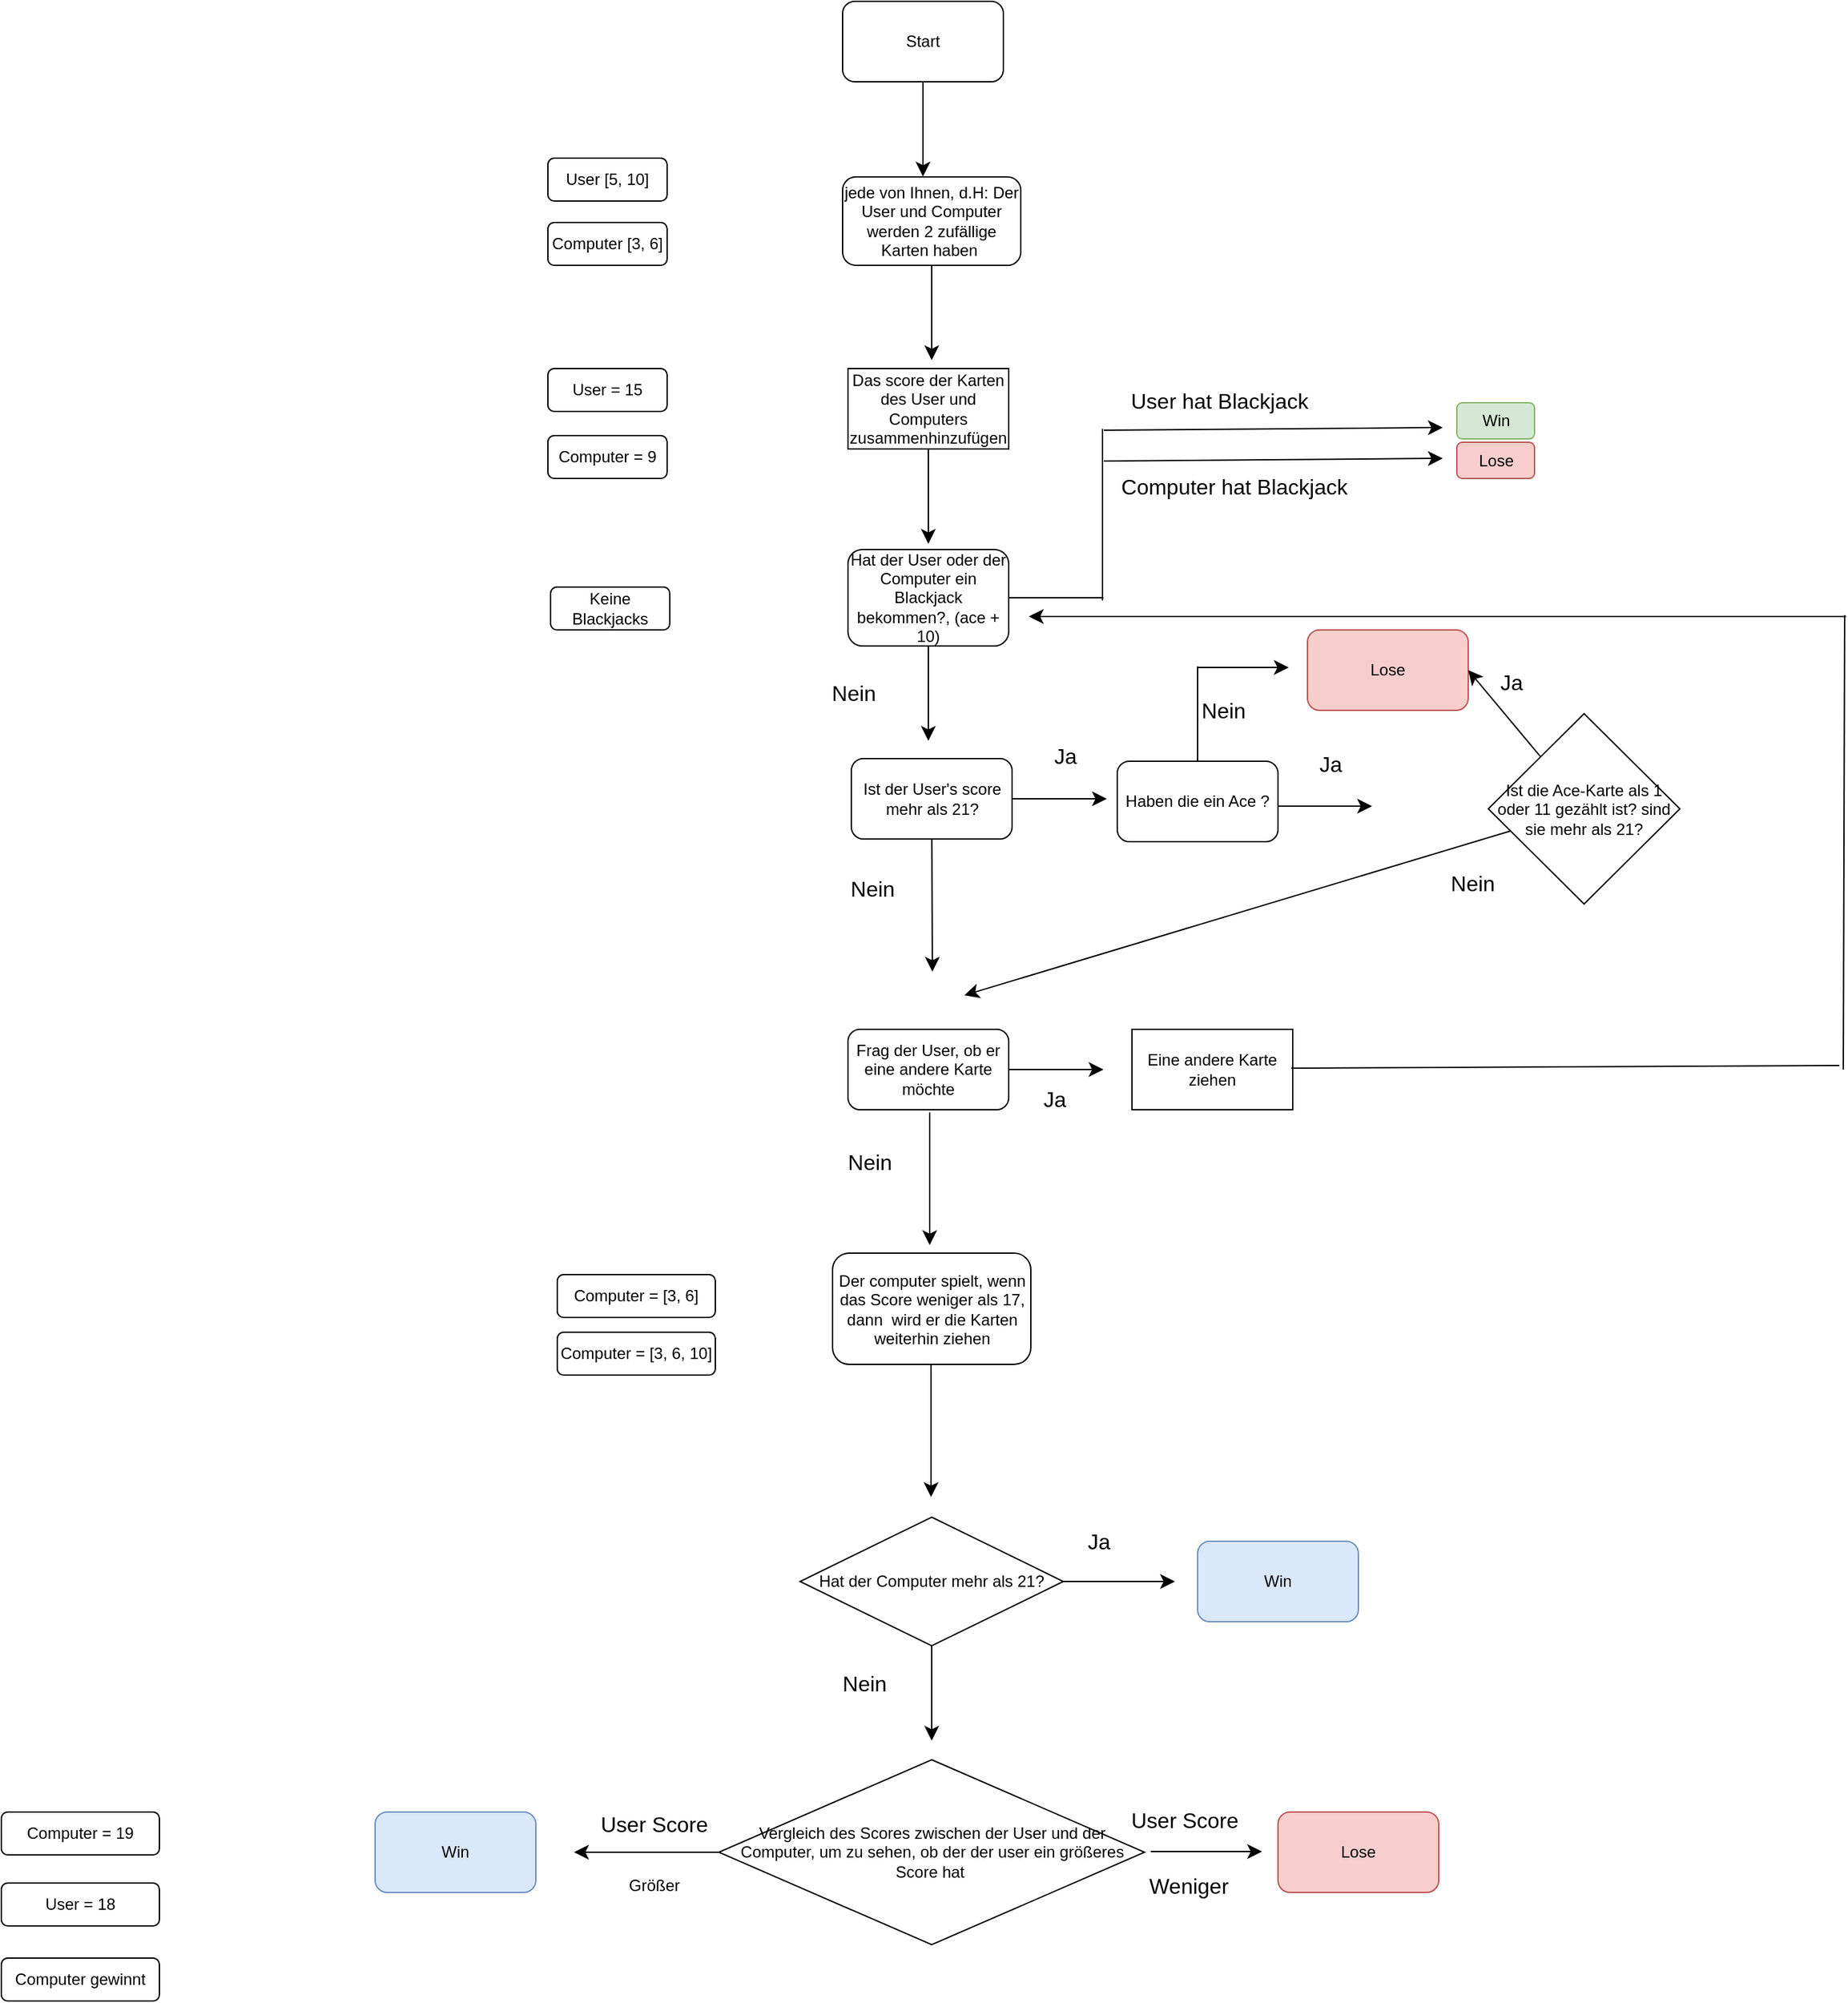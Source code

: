 <mxfile version="26.1.0">
  <diagram name="Page-1" id="Pc0-hSVPARN-tbrJhmjw">
    <mxGraphModel dx="1770" dy="666" grid="0" gridSize="10" guides="1" tooltips="1" connect="1" arrows="1" fold="1" page="0" pageScale="1" pageWidth="850" pageHeight="1100" math="0" shadow="0">
      <root>
        <mxCell id="0" />
        <mxCell id="1" parent="0" />
        <mxCell id="s6oJLZu87hD4V02v2IDZ-3" value="Start" style="rounded=1;whiteSpace=wrap;html=1;" vertex="1" parent="1">
          <mxGeometry y="1" width="120" height="60" as="geometry" />
        </mxCell>
        <mxCell id="s6oJLZu87hD4V02v2IDZ-4" value="" style="endArrow=classic;html=1;rounded=0;fontSize=12;startSize=8;endSize=8;curved=1;" edge="1" parent="1" source="s6oJLZu87hD4V02v2IDZ-3">
          <mxGeometry width="50" height="50" relative="1" as="geometry">
            <mxPoint x="60" y="111" as="sourcePoint" />
            <mxPoint x="60" y="131.711" as="targetPoint" />
          </mxGeometry>
        </mxCell>
        <mxCell id="s6oJLZu87hD4V02v2IDZ-5" value="jede von Ihnen, d.H: Der User und Computer werden 2 zufällige Karten haben&amp;nbsp;" style="rounded=1;whiteSpace=wrap;html=1;" vertex="1" parent="1">
          <mxGeometry y="132" width="133" height="66" as="geometry" />
        </mxCell>
        <mxCell id="s6oJLZu87hD4V02v2IDZ-6" value="User [5, 10]" style="rounded=1;whiteSpace=wrap;html=1;" vertex="1" parent="1">
          <mxGeometry x="-220" y="118" width="89" height="32" as="geometry" />
        </mxCell>
        <mxCell id="s6oJLZu87hD4V02v2IDZ-7" value="Computer [3, 6]" style="rounded=1;whiteSpace=wrap;html=1;" vertex="1" parent="1">
          <mxGeometry x="-220" y="166" width="89" height="32" as="geometry" />
        </mxCell>
        <mxCell id="s6oJLZu87hD4V02v2IDZ-8" value="" style="endArrow=classic;html=1;rounded=0;fontSize=12;startSize=8;endSize=8;curved=1;" edge="1" parent="1" source="s6oJLZu87hD4V02v2IDZ-5">
          <mxGeometry width="50" height="50" relative="1" as="geometry">
            <mxPoint x="66.5" y="248" as="sourcePoint" />
            <mxPoint x="66.5" y="268.711" as="targetPoint" />
          </mxGeometry>
        </mxCell>
        <mxCell id="s6oJLZu87hD4V02v2IDZ-9" value="Das score der Karten des User und Computers zusammenhinzufügen" style="rounded=0;whiteSpace=wrap;html=1;" vertex="1" parent="1">
          <mxGeometry x="4" y="275" width="120" height="60" as="geometry" />
        </mxCell>
        <mxCell id="s6oJLZu87hD4V02v2IDZ-10" value="User = 15" style="rounded=1;whiteSpace=wrap;html=1;" vertex="1" parent="1">
          <mxGeometry x="-220" y="275" width="89" height="32" as="geometry" />
        </mxCell>
        <mxCell id="s6oJLZu87hD4V02v2IDZ-11" value="Computer = 9" style="rounded=1;whiteSpace=wrap;html=1;" vertex="1" parent="1">
          <mxGeometry x="-220" y="325" width="89" height="32" as="geometry" />
        </mxCell>
        <mxCell id="s6oJLZu87hD4V02v2IDZ-12" value="" style="endArrow=classic;html=1;rounded=0;fontSize=12;startSize=8;endSize=8;curved=1;" edge="1" parent="1" source="s6oJLZu87hD4V02v2IDZ-9">
          <mxGeometry width="50" height="50" relative="1" as="geometry">
            <mxPoint x="64" y="385" as="sourcePoint" />
            <mxPoint x="64" y="405.711" as="targetPoint" />
          </mxGeometry>
        </mxCell>
        <mxCell id="s6oJLZu87hD4V02v2IDZ-13" value="Hat der User oder der Computer ein Blackjack bekommen?, (ace + 10)" style="rounded=1;whiteSpace=wrap;html=1;" vertex="1" parent="1">
          <mxGeometry x="4" y="410" width="120" height="72" as="geometry" />
        </mxCell>
        <mxCell id="s6oJLZu87hD4V02v2IDZ-14" value="Keine Blackjacks" style="rounded=1;whiteSpace=wrap;html=1;" vertex="1" parent="1">
          <mxGeometry x="-218" y="438" width="89" height="32" as="geometry" />
        </mxCell>
        <mxCell id="s6oJLZu87hD4V02v2IDZ-15" value="" style="endArrow=classic;html=1;rounded=0;fontSize=12;startSize=8;endSize=8;curved=1;" edge="1" parent="1" source="s6oJLZu87hD4V02v2IDZ-13">
          <mxGeometry width="50" height="50" relative="1" as="geometry">
            <mxPoint x="64" y="532" as="sourcePoint" />
            <mxPoint x="64" y="552.711" as="targetPoint" />
          </mxGeometry>
        </mxCell>
        <mxCell id="s6oJLZu87hD4V02v2IDZ-16" value="Nein" style="text;html=1;align=center;verticalAlign=middle;resizable=0;points=[];autosize=1;strokeColor=none;fillColor=none;fontSize=16;" vertex="1" parent="1">
          <mxGeometry x="-17.5" y="501.5" width="51" height="31" as="geometry" />
        </mxCell>
        <mxCell id="s6oJLZu87hD4V02v2IDZ-17" value="Ist der User&#39;s score mehr als 21?" style="rounded=1;whiteSpace=wrap;html=1;" vertex="1" parent="1">
          <mxGeometry x="6.5" y="566" width="120" height="60" as="geometry" />
        </mxCell>
        <mxCell id="s6oJLZu87hD4V02v2IDZ-18" value="" style="endArrow=classic;html=1;rounded=0;fontSize=12;startSize=8;endSize=8;curved=1;" edge="1" parent="1" source="s6oJLZu87hD4V02v2IDZ-17">
          <mxGeometry width="50" height="50" relative="1" as="geometry">
            <mxPoint x="126.5" y="646" as="sourcePoint" />
            <mxPoint x="197.211" y="596" as="targetPoint" />
          </mxGeometry>
        </mxCell>
        <mxCell id="s6oJLZu87hD4V02v2IDZ-19" value="Ja" style="text;html=1;align=center;verticalAlign=middle;resizable=0;points=[];autosize=1;strokeColor=none;fillColor=none;fontSize=16;" vertex="1" parent="1">
          <mxGeometry x="148.5" y="548.5" width="35" height="31" as="geometry" />
        </mxCell>
        <mxCell id="s6oJLZu87hD4V02v2IDZ-20" value="Haben die ein Ace ?" style="rounded=1;whiteSpace=wrap;html=1;" vertex="1" parent="1">
          <mxGeometry x="205" y="568" width="120" height="60" as="geometry" />
        </mxCell>
        <mxCell id="s6oJLZu87hD4V02v2IDZ-22" value="Nein" style="text;html=1;align=center;verticalAlign=middle;resizable=0;points=[];autosize=1;strokeColor=none;fillColor=none;fontSize=16;" vertex="1" parent="1">
          <mxGeometry x="258.5" y="514.5" width="51" height="31" as="geometry" />
        </mxCell>
        <mxCell id="s6oJLZu87hD4V02v2IDZ-23" value="" style="endArrow=none;html=1;rounded=0;fontSize=12;startSize=8;endSize=8;curved=1;" edge="1" parent="1" source="s6oJLZu87hD4V02v2IDZ-20">
          <mxGeometry width="50" height="50" relative="1" as="geometry">
            <mxPoint x="265" y="547.289" as="sourcePoint" />
            <mxPoint x="265" y="497.289" as="targetPoint" />
          </mxGeometry>
        </mxCell>
        <mxCell id="s6oJLZu87hD4V02v2IDZ-24" value="" style="endArrow=classic;html=1;rounded=0;fontSize=12;startSize=8;endSize=8;curved=1;" edge="1" parent="1">
          <mxGeometry width="50" height="50" relative="1" as="geometry">
            <mxPoint x="265" y="498" as="sourcePoint" />
            <mxPoint x="333" y="498" as="targetPoint" />
          </mxGeometry>
        </mxCell>
        <mxCell id="s6oJLZu87hD4V02v2IDZ-25" value="Lose" style="rounded=1;whiteSpace=wrap;html=1;fillColor=#f8cecc;strokeColor=#b85450;" vertex="1" parent="1">
          <mxGeometry x="347" y="470" width="120" height="60" as="geometry" />
        </mxCell>
        <mxCell id="s6oJLZu87hD4V02v2IDZ-26" value="" style="endArrow=classic;html=1;rounded=0;fontSize=12;startSize=8;endSize=8;curved=1;" edge="1" parent="1">
          <mxGeometry width="50" height="50" relative="1" as="geometry">
            <mxPoint x="325" y="601.5" as="sourcePoint" />
            <mxPoint x="395.211" y="601.5" as="targetPoint" />
          </mxGeometry>
        </mxCell>
        <mxCell id="s6oJLZu87hD4V02v2IDZ-27" value="Ja" style="text;html=1;align=center;verticalAlign=middle;resizable=0;points=[];autosize=1;strokeColor=none;fillColor=none;fontSize=16;" vertex="1" parent="1">
          <mxGeometry x="346.5" y="554" width="35" height="31" as="geometry" />
        </mxCell>
        <mxCell id="s6oJLZu87hD4V02v2IDZ-31" style="edgeStyle=none;curved=1;rounded=0;orthogonalLoop=1;jettySize=auto;html=1;entryX=1;entryY=0.5;entryDx=0;entryDy=0;fontSize=12;startSize=8;endSize=8;" edge="1" parent="1" source="s6oJLZu87hD4V02v2IDZ-29" target="s6oJLZu87hD4V02v2IDZ-25">
          <mxGeometry relative="1" as="geometry" />
        </mxCell>
        <mxCell id="s6oJLZu87hD4V02v2IDZ-36" style="edgeStyle=none;curved=1;rounded=0;orthogonalLoop=1;jettySize=auto;html=1;fontSize=12;startSize=8;endSize=8;" edge="1" parent="1" source="s6oJLZu87hD4V02v2IDZ-29">
          <mxGeometry relative="1" as="geometry">
            <mxPoint x="90.952" y="742.571" as="targetPoint" />
          </mxGeometry>
        </mxCell>
        <mxCell id="s6oJLZu87hD4V02v2IDZ-29" value="Ist die Ace-Karte als 1 oder 11 gezählt ist? sind sie mehr als 21?" style="rhombus;whiteSpace=wrap;html=1;" vertex="1" parent="1">
          <mxGeometry x="482" y="532.5" width="143" height="142" as="geometry" />
        </mxCell>
        <mxCell id="s6oJLZu87hD4V02v2IDZ-32" value="Ja" style="text;html=1;align=center;verticalAlign=middle;resizable=0;points=[];autosize=1;strokeColor=none;fillColor=none;fontSize=16;" vertex="1" parent="1">
          <mxGeometry x="481.5" y="493.5" width="35" height="31" as="geometry" />
        </mxCell>
        <mxCell id="s6oJLZu87hD4V02v2IDZ-34" value="Nein" style="text;html=1;align=center;verticalAlign=middle;resizable=0;points=[];autosize=1;strokeColor=none;fillColor=none;fontSize=16;" vertex="1" parent="1">
          <mxGeometry x="-4" y="647" width="51" height="31" as="geometry" />
        </mxCell>
        <mxCell id="s6oJLZu87hD4V02v2IDZ-35" value="Nein" style="text;html=1;align=center;verticalAlign=middle;resizable=0;points=[];autosize=1;strokeColor=none;fillColor=none;fontSize=16;" vertex="1" parent="1">
          <mxGeometry x="444" y="643.5" width="51" height="31" as="geometry" />
        </mxCell>
        <mxCell id="s6oJLZu87hD4V02v2IDZ-37" value="" style="endArrow=classic;html=1;rounded=0;fontSize=12;startSize=8;endSize=8;curved=1;" edge="1" parent="1" source="s6oJLZu87hD4V02v2IDZ-17">
          <mxGeometry width="50" height="50" relative="1" as="geometry">
            <mxPoint x="66.5" y="676" as="sourcePoint" />
            <mxPoint x="67" y="725" as="targetPoint" />
          </mxGeometry>
        </mxCell>
        <mxCell id="s6oJLZu87hD4V02v2IDZ-38" value="Frag der User, ob er eine andere Karte möchte" style="rounded=1;whiteSpace=wrap;html=1;" vertex="1" parent="1">
          <mxGeometry x="4" y="768" width="120" height="60" as="geometry" />
        </mxCell>
        <mxCell id="s6oJLZu87hD4V02v2IDZ-41" value="Nein" style="text;html=1;align=center;verticalAlign=middle;resizable=0;points=[];autosize=1;strokeColor=none;fillColor=none;fontSize=16;" vertex="1" parent="1">
          <mxGeometry x="-6" y="851" width="51" height="31" as="geometry" />
        </mxCell>
        <mxCell id="s6oJLZu87hD4V02v2IDZ-42" value="" style="endArrow=classic;html=1;rounded=0;fontSize=12;startSize=8;endSize=8;curved=1;" edge="1" parent="1">
          <mxGeometry width="50" height="50" relative="1" as="geometry">
            <mxPoint x="65" y="830" as="sourcePoint" />
            <mxPoint x="65" y="929" as="targetPoint" />
          </mxGeometry>
        </mxCell>
        <mxCell id="s6oJLZu87hD4V02v2IDZ-43" value="Der computer spielt, wenn das Score weniger als 17, dann&amp;nbsp; wird er die Karten weiterhin ziehen" style="rounded=1;whiteSpace=wrap;html=1;" vertex="1" parent="1">
          <mxGeometry x="-7.5" y="935" width="148" height="83" as="geometry" />
        </mxCell>
        <mxCell id="s6oJLZu87hD4V02v2IDZ-44" value="Computer = [3, 6]" style="rounded=1;whiteSpace=wrap;html=1;" vertex="1" parent="1">
          <mxGeometry x="-213" y="951" width="118" height="32" as="geometry" />
        </mxCell>
        <mxCell id="s6oJLZu87hD4V02v2IDZ-45" value="Computer = [3, 6, 10]" style="rounded=1;whiteSpace=wrap;html=1;" vertex="1" parent="1">
          <mxGeometry x="-213" y="994" width="118" height="32" as="geometry" />
        </mxCell>
        <mxCell id="s6oJLZu87hD4V02v2IDZ-46" value="" style="endArrow=classic;html=1;rounded=0;fontSize=12;startSize=8;endSize=8;curved=1;" edge="1" parent="1">
          <mxGeometry width="50" height="50" relative="1" as="geometry">
            <mxPoint x="66.02" y="1018" as="sourcePoint" />
            <mxPoint x="66.02" y="1117" as="targetPoint" />
          </mxGeometry>
        </mxCell>
        <mxCell id="s6oJLZu87hD4V02v2IDZ-48" style="edgeStyle=none;curved=1;rounded=0;orthogonalLoop=1;jettySize=auto;html=1;fontSize=12;startSize=8;endSize=8;" edge="1" parent="1" source="s6oJLZu87hD4V02v2IDZ-47">
          <mxGeometry relative="1" as="geometry">
            <mxPoint x="248.095" y="1180" as="targetPoint" />
          </mxGeometry>
        </mxCell>
        <mxCell id="s6oJLZu87hD4V02v2IDZ-47" value="Hat der Computer mehr als 21?" style="rhombus;whiteSpace=wrap;html=1;" vertex="1" parent="1">
          <mxGeometry x="-31.75" y="1132" width="196.5" height="96" as="geometry" />
        </mxCell>
        <mxCell id="s6oJLZu87hD4V02v2IDZ-49" value="Win" style="rounded=1;whiteSpace=wrap;html=1;fillColor=#dae8fc;strokeColor=#6c8ebf;" vertex="1" parent="1">
          <mxGeometry x="265" y="1150" width="120" height="60" as="geometry" />
        </mxCell>
        <mxCell id="s6oJLZu87hD4V02v2IDZ-50" value="" style="endArrow=classic;html=1;rounded=0;fontSize=12;startSize=8;endSize=8;curved=1;" edge="1" parent="1" source="s6oJLZu87hD4V02v2IDZ-47">
          <mxGeometry width="50" height="50" relative="1" as="geometry">
            <mxPoint x="66.5" y="1278" as="sourcePoint" />
            <mxPoint x="66.5" y="1298.711" as="targetPoint" />
          </mxGeometry>
        </mxCell>
        <mxCell id="s6oJLZu87hD4V02v2IDZ-51" value="Ja" style="text;html=1;align=center;verticalAlign=middle;resizable=0;points=[];autosize=1;strokeColor=none;fillColor=none;fontSize=16;" vertex="1" parent="1">
          <mxGeometry x="173.5" y="1134.5" width="35" height="31" as="geometry" />
        </mxCell>
        <mxCell id="s6oJLZu87hD4V02v2IDZ-52" value="Nein" style="text;html=1;align=center;verticalAlign=middle;resizable=0;points=[];autosize=1;strokeColor=none;fillColor=none;fontSize=16;" vertex="1" parent="1">
          <mxGeometry x="-9.5" y="1240.5" width="51" height="31" as="geometry" />
        </mxCell>
        <mxCell id="s6oJLZu87hD4V02v2IDZ-58" style="edgeStyle=none;curved=1;rounded=0;orthogonalLoop=1;jettySize=auto;html=1;fontSize=12;startSize=8;endSize=8;" edge="1" parent="1" source="s6oJLZu87hD4V02v2IDZ-53">
          <mxGeometry relative="1" as="geometry">
            <mxPoint x="-200.476" y="1382" as="targetPoint" />
          </mxGeometry>
        </mxCell>
        <mxCell id="s6oJLZu87hD4V02v2IDZ-53" value="Vergleich des Scores zwischen der User und der Computer, um zu sehen, ob der der user ein größeres Score hat&amp;nbsp;" style="rhombus;whiteSpace=wrap;html=1;" vertex="1" parent="1">
          <mxGeometry x="-92.37" y="1313" width="317.75" height="138" as="geometry" />
        </mxCell>
        <mxCell id="s6oJLZu87hD4V02v2IDZ-54" style="edgeStyle=none;curved=1;rounded=0;orthogonalLoop=1;jettySize=auto;html=1;fontSize=12;startSize=8;endSize=8;" edge="1" parent="1">
          <mxGeometry relative="1" as="geometry">
            <mxPoint x="313.095" y="1381.52" as="targetPoint" />
            <mxPoint x="230" y="1381.52" as="sourcePoint" />
          </mxGeometry>
        </mxCell>
        <mxCell id="s6oJLZu87hD4V02v2IDZ-55" value="User Score" style="text;html=1;align=center;verticalAlign=middle;resizable=0;points=[];autosize=1;strokeColor=none;fillColor=none;fontSize=16;" vertex="1" parent="1">
          <mxGeometry x="205.5" y="1342.5" width="98" height="31" as="geometry" />
        </mxCell>
        <mxCell id="s6oJLZu87hD4V02v2IDZ-56" value="Weniger" style="text;html=1;align=center;verticalAlign=middle;resizable=0;points=[];autosize=1;strokeColor=none;fillColor=none;fontSize=16;" vertex="1" parent="1">
          <mxGeometry x="219.5" y="1391" width="77" height="31" as="geometry" />
        </mxCell>
        <mxCell id="s6oJLZu87hD4V02v2IDZ-57" value="Lose" style="rounded=1;whiteSpace=wrap;html=1;fillColor=#f8cecc;strokeColor=#b85450;" vertex="1" parent="1">
          <mxGeometry x="325" y="1352" width="120" height="60" as="geometry" />
        </mxCell>
        <mxCell id="s6oJLZu87hD4V02v2IDZ-59" value="Win" style="rounded=1;whiteSpace=wrap;html=1;fillColor=#dae8fc;strokeColor=#6c8ebf;" vertex="1" parent="1">
          <mxGeometry x="-349" y="1352" width="120" height="60" as="geometry" />
        </mxCell>
        <mxCell id="s6oJLZu87hD4V02v2IDZ-60" value="User Score" style="text;html=1;align=center;verticalAlign=middle;resizable=0;points=[];autosize=1;strokeColor=none;fillColor=none;fontSize=16;" vertex="1" parent="1">
          <mxGeometry x="-190.37" y="1345" width="98" height="31" as="geometry" />
        </mxCell>
        <mxCell id="s6oJLZu87hD4V02v2IDZ-61" value="&lt;span style=&quot;font-size: 12px; text-wrap-mode: wrap;&quot;&gt;Größer&lt;/span&gt;" style="text;html=1;align=center;verticalAlign=middle;resizable=0;points=[];autosize=1;strokeColor=none;fillColor=none;fontSize=16;" vertex="1" parent="1">
          <mxGeometry x="-168.87" y="1389" width="56" height="31" as="geometry" />
        </mxCell>
        <mxCell id="s6oJLZu87hD4V02v2IDZ-62" value="Computer = 19" style="rounded=1;whiteSpace=wrap;html=1;" vertex="1" parent="1">
          <mxGeometry x="-628" y="1352" width="118" height="32" as="geometry" />
        </mxCell>
        <mxCell id="s6oJLZu87hD4V02v2IDZ-63" value="User = 18" style="rounded=1;whiteSpace=wrap;html=1;" vertex="1" parent="1">
          <mxGeometry x="-628" y="1405" width="118" height="32" as="geometry" />
        </mxCell>
        <mxCell id="s6oJLZu87hD4V02v2IDZ-64" value="Computer gewinnt" style="rounded=1;whiteSpace=wrap;html=1;" vertex="1" parent="1">
          <mxGeometry x="-628" y="1461" width="118" height="32" as="geometry" />
        </mxCell>
        <mxCell id="s6oJLZu87hD4V02v2IDZ-69" value="" style="endArrow=none;html=1;rounded=0;fontSize=12;startSize=8;endSize=8;curved=1;" edge="1" parent="1" source="s6oJLZu87hD4V02v2IDZ-13">
          <mxGeometry width="50" height="50" relative="1" as="geometry">
            <mxPoint x="124" y="496" as="sourcePoint" />
            <mxPoint x="194.711" y="446" as="targetPoint" />
          </mxGeometry>
        </mxCell>
        <mxCell id="s6oJLZu87hD4V02v2IDZ-71" value="" style="endArrow=none;html=1;rounded=0;fontSize=12;startSize=8;endSize=8;curved=1;" edge="1" parent="1">
          <mxGeometry width="50" height="50" relative="1" as="geometry">
            <mxPoint x="194" y="448" as="sourcePoint" />
            <mxPoint x="194" y="320" as="targetPoint" />
          </mxGeometry>
        </mxCell>
        <mxCell id="s6oJLZu87hD4V02v2IDZ-72" value="" style="endArrow=classic;html=1;rounded=0;fontSize=12;startSize=8;endSize=8;curved=1;" edge="1" parent="1">
          <mxGeometry width="50" height="50" relative="1" as="geometry">
            <mxPoint x="195" y="321" as="sourcePoint" />
            <mxPoint x="448" y="319" as="targetPoint" />
          </mxGeometry>
        </mxCell>
        <mxCell id="s6oJLZu87hD4V02v2IDZ-73" value="" style="endArrow=classic;html=1;rounded=0;fontSize=12;startSize=8;endSize=8;curved=1;" edge="1" parent="1">
          <mxGeometry width="50" height="50" relative="1" as="geometry">
            <mxPoint x="195" y="344" as="sourcePoint" />
            <mxPoint x="448" y="342" as="targetPoint" />
          </mxGeometry>
        </mxCell>
        <mxCell id="s6oJLZu87hD4V02v2IDZ-74" value="User hat Blackjack" style="text;html=1;align=center;verticalAlign=middle;resizable=0;points=[];autosize=1;strokeColor=none;fillColor=none;fontSize=16;" vertex="1" parent="1">
          <mxGeometry x="205" y="283" width="151" height="31" as="geometry" />
        </mxCell>
        <mxCell id="s6oJLZu87hD4V02v2IDZ-75" value="Computer hat Blackjack" style="text;html=1;align=center;verticalAlign=middle;resizable=0;points=[];autosize=1;strokeColor=none;fillColor=none;fontSize=16;" vertex="1" parent="1">
          <mxGeometry x="198" y="347" width="187" height="31" as="geometry" />
        </mxCell>
        <mxCell id="s6oJLZu87hD4V02v2IDZ-76" value="Lose" style="rounded=1;whiteSpace=wrap;html=1;fillColor=#f8cecc;strokeColor=#b85450;" vertex="1" parent="1">
          <mxGeometry x="458.5" y="330" width="58" height="27" as="geometry" />
        </mxCell>
        <mxCell id="s6oJLZu87hD4V02v2IDZ-77" value="Win" style="rounded=1;whiteSpace=wrap;html=1;fillColor=#d5e8d4;strokeColor=#82b366;" vertex="1" parent="1">
          <mxGeometry x="458.5" y="300.5" width="58" height="27" as="geometry" />
        </mxCell>
        <mxCell id="s6oJLZu87hD4V02v2IDZ-78" value="" style="endArrow=classic;html=1;rounded=0;fontSize=12;startSize=8;endSize=8;curved=1;" edge="1" parent="1" source="s6oJLZu87hD4V02v2IDZ-38">
          <mxGeometry width="50" height="50" relative="1" as="geometry">
            <mxPoint x="124" y="848" as="sourcePoint" />
            <mxPoint x="194.711" y="798" as="targetPoint" />
          </mxGeometry>
        </mxCell>
        <mxCell id="s6oJLZu87hD4V02v2IDZ-79" value="Ja" style="text;html=1;align=center;verticalAlign=middle;resizable=0;points=[];autosize=1;strokeColor=none;fillColor=none;fontSize=16;" vertex="1" parent="1">
          <mxGeometry x="140.5" y="804" width="35" height="31" as="geometry" />
        </mxCell>
        <mxCell id="s6oJLZu87hD4V02v2IDZ-80" value="Eine andere Karte ziehen" style="rounded=0;whiteSpace=wrap;html=1;" vertex="1" parent="1">
          <mxGeometry x="216" y="768" width="120" height="60" as="geometry" />
        </mxCell>
        <mxCell id="s6oJLZu87hD4V02v2IDZ-82" value="" style="endArrow=none;html=1;rounded=0;fontSize=12;startSize=8;endSize=8;curved=1;" edge="1" parent="1">
          <mxGeometry width="50" height="50" relative="1" as="geometry">
            <mxPoint x="335" y="797" as="sourcePoint" />
            <mxPoint x="744.069" y="795" as="targetPoint" />
          </mxGeometry>
        </mxCell>
        <mxCell id="s6oJLZu87hD4V02v2IDZ-83" value="" style="endArrow=none;html=1;rounded=0;fontSize=12;startSize=8;endSize=8;curved=1;" edge="1" parent="1">
          <mxGeometry width="50" height="50" relative="1" as="geometry">
            <mxPoint x="747" y="798" as="sourcePoint" />
            <mxPoint x="748" y="459" as="targetPoint" />
          </mxGeometry>
        </mxCell>
        <mxCell id="s6oJLZu87hD4V02v2IDZ-84" value="" style="endArrow=classic;html=1;rounded=0;fontSize=12;startSize=8;endSize=8;curved=1;" edge="1" parent="1">
          <mxGeometry width="50" height="50" relative="1" as="geometry">
            <mxPoint x="749" y="460" as="sourcePoint" />
            <mxPoint x="139" y="460" as="targetPoint" />
          </mxGeometry>
        </mxCell>
      </root>
    </mxGraphModel>
  </diagram>
</mxfile>
